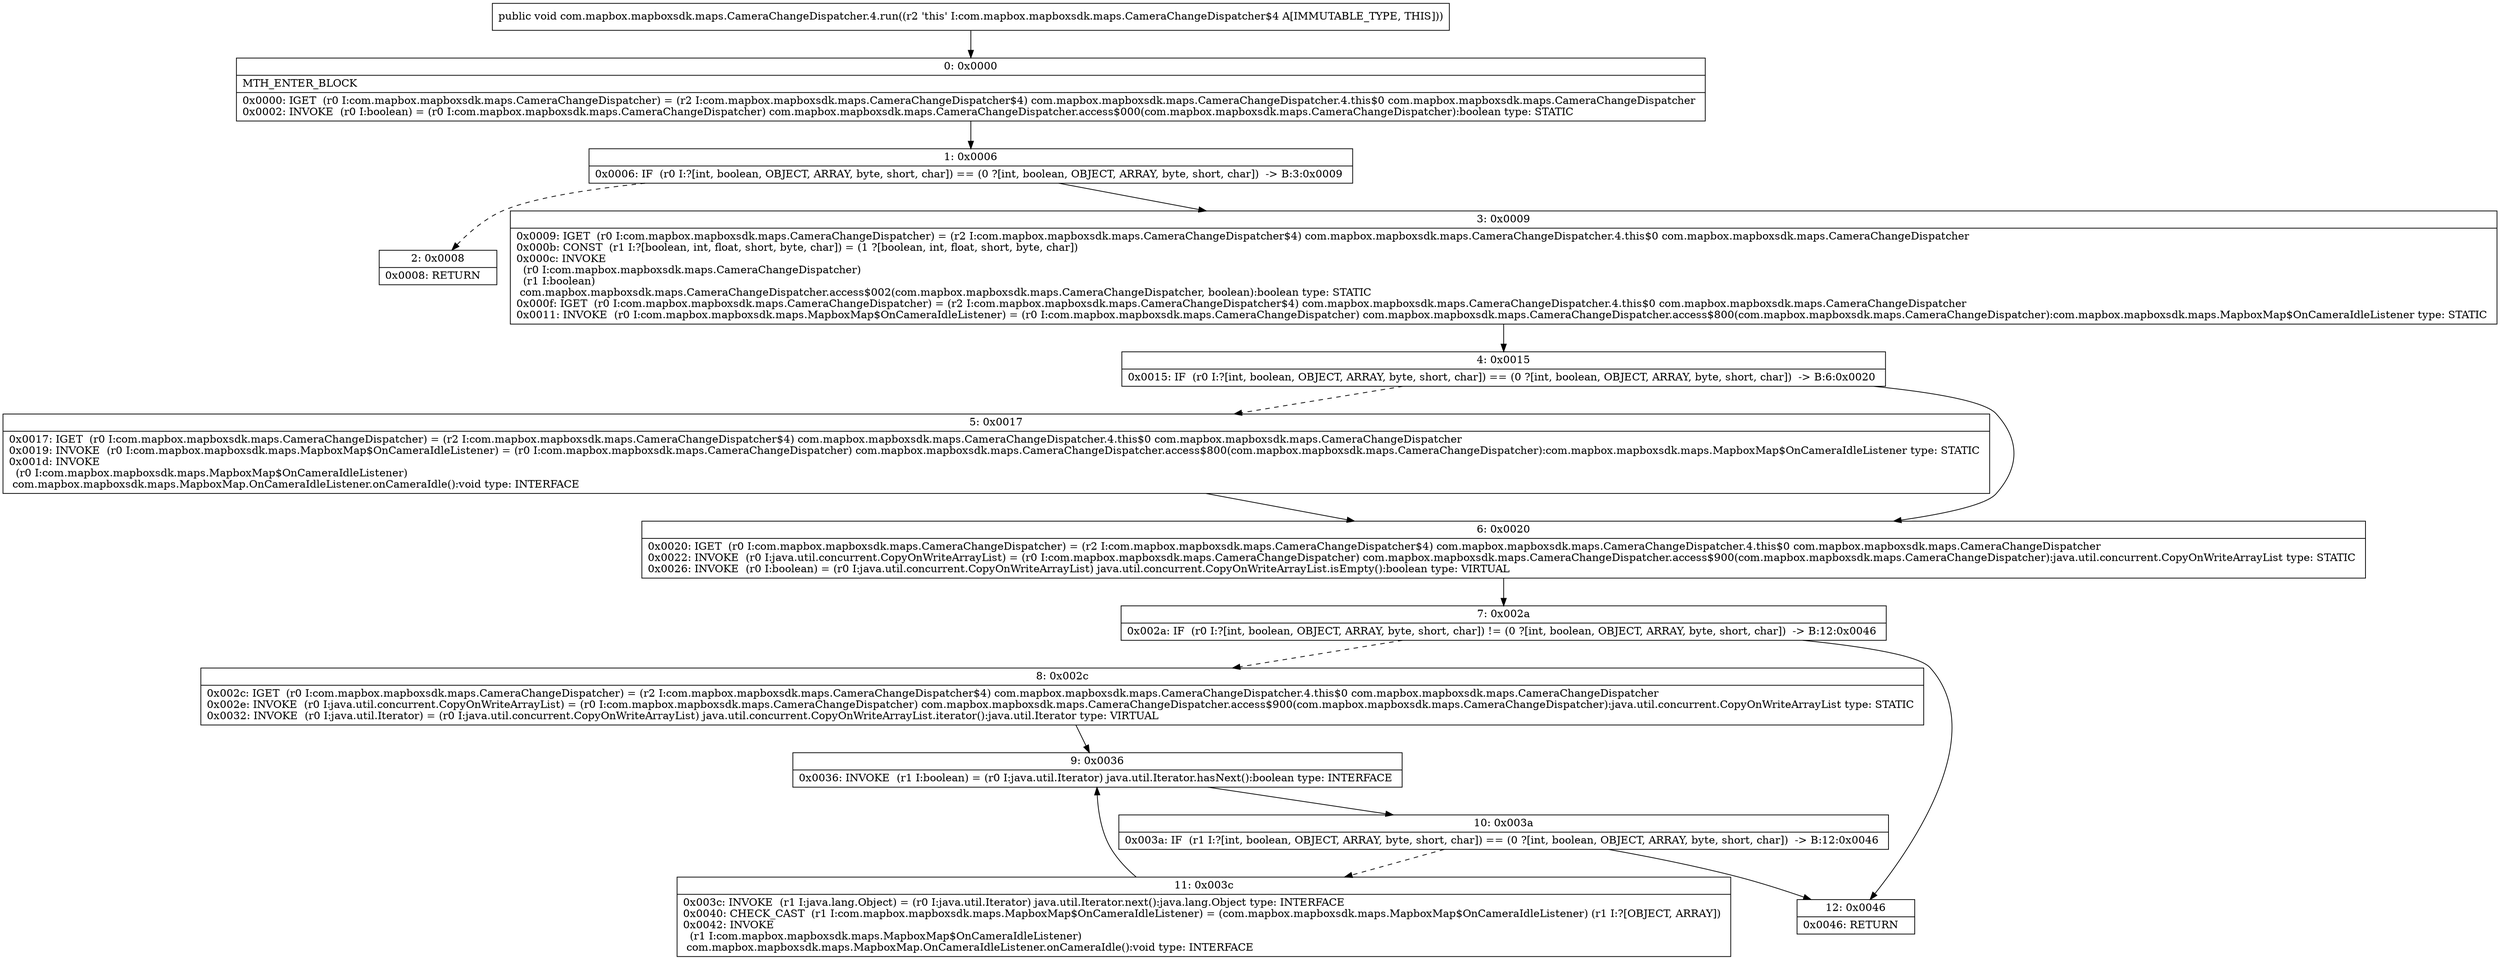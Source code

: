 digraph "CFG forcom.mapbox.mapboxsdk.maps.CameraChangeDispatcher.4.run()V" {
Node_0 [shape=record,label="{0\:\ 0x0000|MTH_ENTER_BLOCK\l|0x0000: IGET  (r0 I:com.mapbox.mapboxsdk.maps.CameraChangeDispatcher) = (r2 I:com.mapbox.mapboxsdk.maps.CameraChangeDispatcher$4) com.mapbox.mapboxsdk.maps.CameraChangeDispatcher.4.this$0 com.mapbox.mapboxsdk.maps.CameraChangeDispatcher \l0x0002: INVOKE  (r0 I:boolean) = (r0 I:com.mapbox.mapboxsdk.maps.CameraChangeDispatcher) com.mapbox.mapboxsdk.maps.CameraChangeDispatcher.access$000(com.mapbox.mapboxsdk.maps.CameraChangeDispatcher):boolean type: STATIC \l}"];
Node_1 [shape=record,label="{1\:\ 0x0006|0x0006: IF  (r0 I:?[int, boolean, OBJECT, ARRAY, byte, short, char]) == (0 ?[int, boolean, OBJECT, ARRAY, byte, short, char])  \-\> B:3:0x0009 \l}"];
Node_2 [shape=record,label="{2\:\ 0x0008|0x0008: RETURN   \l}"];
Node_3 [shape=record,label="{3\:\ 0x0009|0x0009: IGET  (r0 I:com.mapbox.mapboxsdk.maps.CameraChangeDispatcher) = (r2 I:com.mapbox.mapboxsdk.maps.CameraChangeDispatcher$4) com.mapbox.mapboxsdk.maps.CameraChangeDispatcher.4.this$0 com.mapbox.mapboxsdk.maps.CameraChangeDispatcher \l0x000b: CONST  (r1 I:?[boolean, int, float, short, byte, char]) = (1 ?[boolean, int, float, short, byte, char]) \l0x000c: INVOKE  \l  (r0 I:com.mapbox.mapboxsdk.maps.CameraChangeDispatcher)\l  (r1 I:boolean)\l com.mapbox.mapboxsdk.maps.CameraChangeDispatcher.access$002(com.mapbox.mapboxsdk.maps.CameraChangeDispatcher, boolean):boolean type: STATIC \l0x000f: IGET  (r0 I:com.mapbox.mapboxsdk.maps.CameraChangeDispatcher) = (r2 I:com.mapbox.mapboxsdk.maps.CameraChangeDispatcher$4) com.mapbox.mapboxsdk.maps.CameraChangeDispatcher.4.this$0 com.mapbox.mapboxsdk.maps.CameraChangeDispatcher \l0x0011: INVOKE  (r0 I:com.mapbox.mapboxsdk.maps.MapboxMap$OnCameraIdleListener) = (r0 I:com.mapbox.mapboxsdk.maps.CameraChangeDispatcher) com.mapbox.mapboxsdk.maps.CameraChangeDispatcher.access$800(com.mapbox.mapboxsdk.maps.CameraChangeDispatcher):com.mapbox.mapboxsdk.maps.MapboxMap$OnCameraIdleListener type: STATIC \l}"];
Node_4 [shape=record,label="{4\:\ 0x0015|0x0015: IF  (r0 I:?[int, boolean, OBJECT, ARRAY, byte, short, char]) == (0 ?[int, boolean, OBJECT, ARRAY, byte, short, char])  \-\> B:6:0x0020 \l}"];
Node_5 [shape=record,label="{5\:\ 0x0017|0x0017: IGET  (r0 I:com.mapbox.mapboxsdk.maps.CameraChangeDispatcher) = (r2 I:com.mapbox.mapboxsdk.maps.CameraChangeDispatcher$4) com.mapbox.mapboxsdk.maps.CameraChangeDispatcher.4.this$0 com.mapbox.mapboxsdk.maps.CameraChangeDispatcher \l0x0019: INVOKE  (r0 I:com.mapbox.mapboxsdk.maps.MapboxMap$OnCameraIdleListener) = (r0 I:com.mapbox.mapboxsdk.maps.CameraChangeDispatcher) com.mapbox.mapboxsdk.maps.CameraChangeDispatcher.access$800(com.mapbox.mapboxsdk.maps.CameraChangeDispatcher):com.mapbox.mapboxsdk.maps.MapboxMap$OnCameraIdleListener type: STATIC \l0x001d: INVOKE  \l  (r0 I:com.mapbox.mapboxsdk.maps.MapboxMap$OnCameraIdleListener)\l com.mapbox.mapboxsdk.maps.MapboxMap.OnCameraIdleListener.onCameraIdle():void type: INTERFACE \l}"];
Node_6 [shape=record,label="{6\:\ 0x0020|0x0020: IGET  (r0 I:com.mapbox.mapboxsdk.maps.CameraChangeDispatcher) = (r2 I:com.mapbox.mapboxsdk.maps.CameraChangeDispatcher$4) com.mapbox.mapboxsdk.maps.CameraChangeDispatcher.4.this$0 com.mapbox.mapboxsdk.maps.CameraChangeDispatcher \l0x0022: INVOKE  (r0 I:java.util.concurrent.CopyOnWriteArrayList) = (r0 I:com.mapbox.mapboxsdk.maps.CameraChangeDispatcher) com.mapbox.mapboxsdk.maps.CameraChangeDispatcher.access$900(com.mapbox.mapboxsdk.maps.CameraChangeDispatcher):java.util.concurrent.CopyOnWriteArrayList type: STATIC \l0x0026: INVOKE  (r0 I:boolean) = (r0 I:java.util.concurrent.CopyOnWriteArrayList) java.util.concurrent.CopyOnWriteArrayList.isEmpty():boolean type: VIRTUAL \l}"];
Node_7 [shape=record,label="{7\:\ 0x002a|0x002a: IF  (r0 I:?[int, boolean, OBJECT, ARRAY, byte, short, char]) != (0 ?[int, boolean, OBJECT, ARRAY, byte, short, char])  \-\> B:12:0x0046 \l}"];
Node_8 [shape=record,label="{8\:\ 0x002c|0x002c: IGET  (r0 I:com.mapbox.mapboxsdk.maps.CameraChangeDispatcher) = (r2 I:com.mapbox.mapboxsdk.maps.CameraChangeDispatcher$4) com.mapbox.mapboxsdk.maps.CameraChangeDispatcher.4.this$0 com.mapbox.mapboxsdk.maps.CameraChangeDispatcher \l0x002e: INVOKE  (r0 I:java.util.concurrent.CopyOnWriteArrayList) = (r0 I:com.mapbox.mapboxsdk.maps.CameraChangeDispatcher) com.mapbox.mapboxsdk.maps.CameraChangeDispatcher.access$900(com.mapbox.mapboxsdk.maps.CameraChangeDispatcher):java.util.concurrent.CopyOnWriteArrayList type: STATIC \l0x0032: INVOKE  (r0 I:java.util.Iterator) = (r0 I:java.util.concurrent.CopyOnWriteArrayList) java.util.concurrent.CopyOnWriteArrayList.iterator():java.util.Iterator type: VIRTUAL \l}"];
Node_9 [shape=record,label="{9\:\ 0x0036|0x0036: INVOKE  (r1 I:boolean) = (r0 I:java.util.Iterator) java.util.Iterator.hasNext():boolean type: INTERFACE \l}"];
Node_10 [shape=record,label="{10\:\ 0x003a|0x003a: IF  (r1 I:?[int, boolean, OBJECT, ARRAY, byte, short, char]) == (0 ?[int, boolean, OBJECT, ARRAY, byte, short, char])  \-\> B:12:0x0046 \l}"];
Node_11 [shape=record,label="{11\:\ 0x003c|0x003c: INVOKE  (r1 I:java.lang.Object) = (r0 I:java.util.Iterator) java.util.Iterator.next():java.lang.Object type: INTERFACE \l0x0040: CHECK_CAST  (r1 I:com.mapbox.mapboxsdk.maps.MapboxMap$OnCameraIdleListener) = (com.mapbox.mapboxsdk.maps.MapboxMap$OnCameraIdleListener) (r1 I:?[OBJECT, ARRAY]) \l0x0042: INVOKE  \l  (r1 I:com.mapbox.mapboxsdk.maps.MapboxMap$OnCameraIdleListener)\l com.mapbox.mapboxsdk.maps.MapboxMap.OnCameraIdleListener.onCameraIdle():void type: INTERFACE \l}"];
Node_12 [shape=record,label="{12\:\ 0x0046|0x0046: RETURN   \l}"];
MethodNode[shape=record,label="{public void com.mapbox.mapboxsdk.maps.CameraChangeDispatcher.4.run((r2 'this' I:com.mapbox.mapboxsdk.maps.CameraChangeDispatcher$4 A[IMMUTABLE_TYPE, THIS])) }"];
MethodNode -> Node_0;
Node_0 -> Node_1;
Node_1 -> Node_2[style=dashed];
Node_1 -> Node_3;
Node_3 -> Node_4;
Node_4 -> Node_5[style=dashed];
Node_4 -> Node_6;
Node_5 -> Node_6;
Node_6 -> Node_7;
Node_7 -> Node_8[style=dashed];
Node_7 -> Node_12;
Node_8 -> Node_9;
Node_9 -> Node_10;
Node_10 -> Node_11[style=dashed];
Node_10 -> Node_12;
Node_11 -> Node_9;
}

